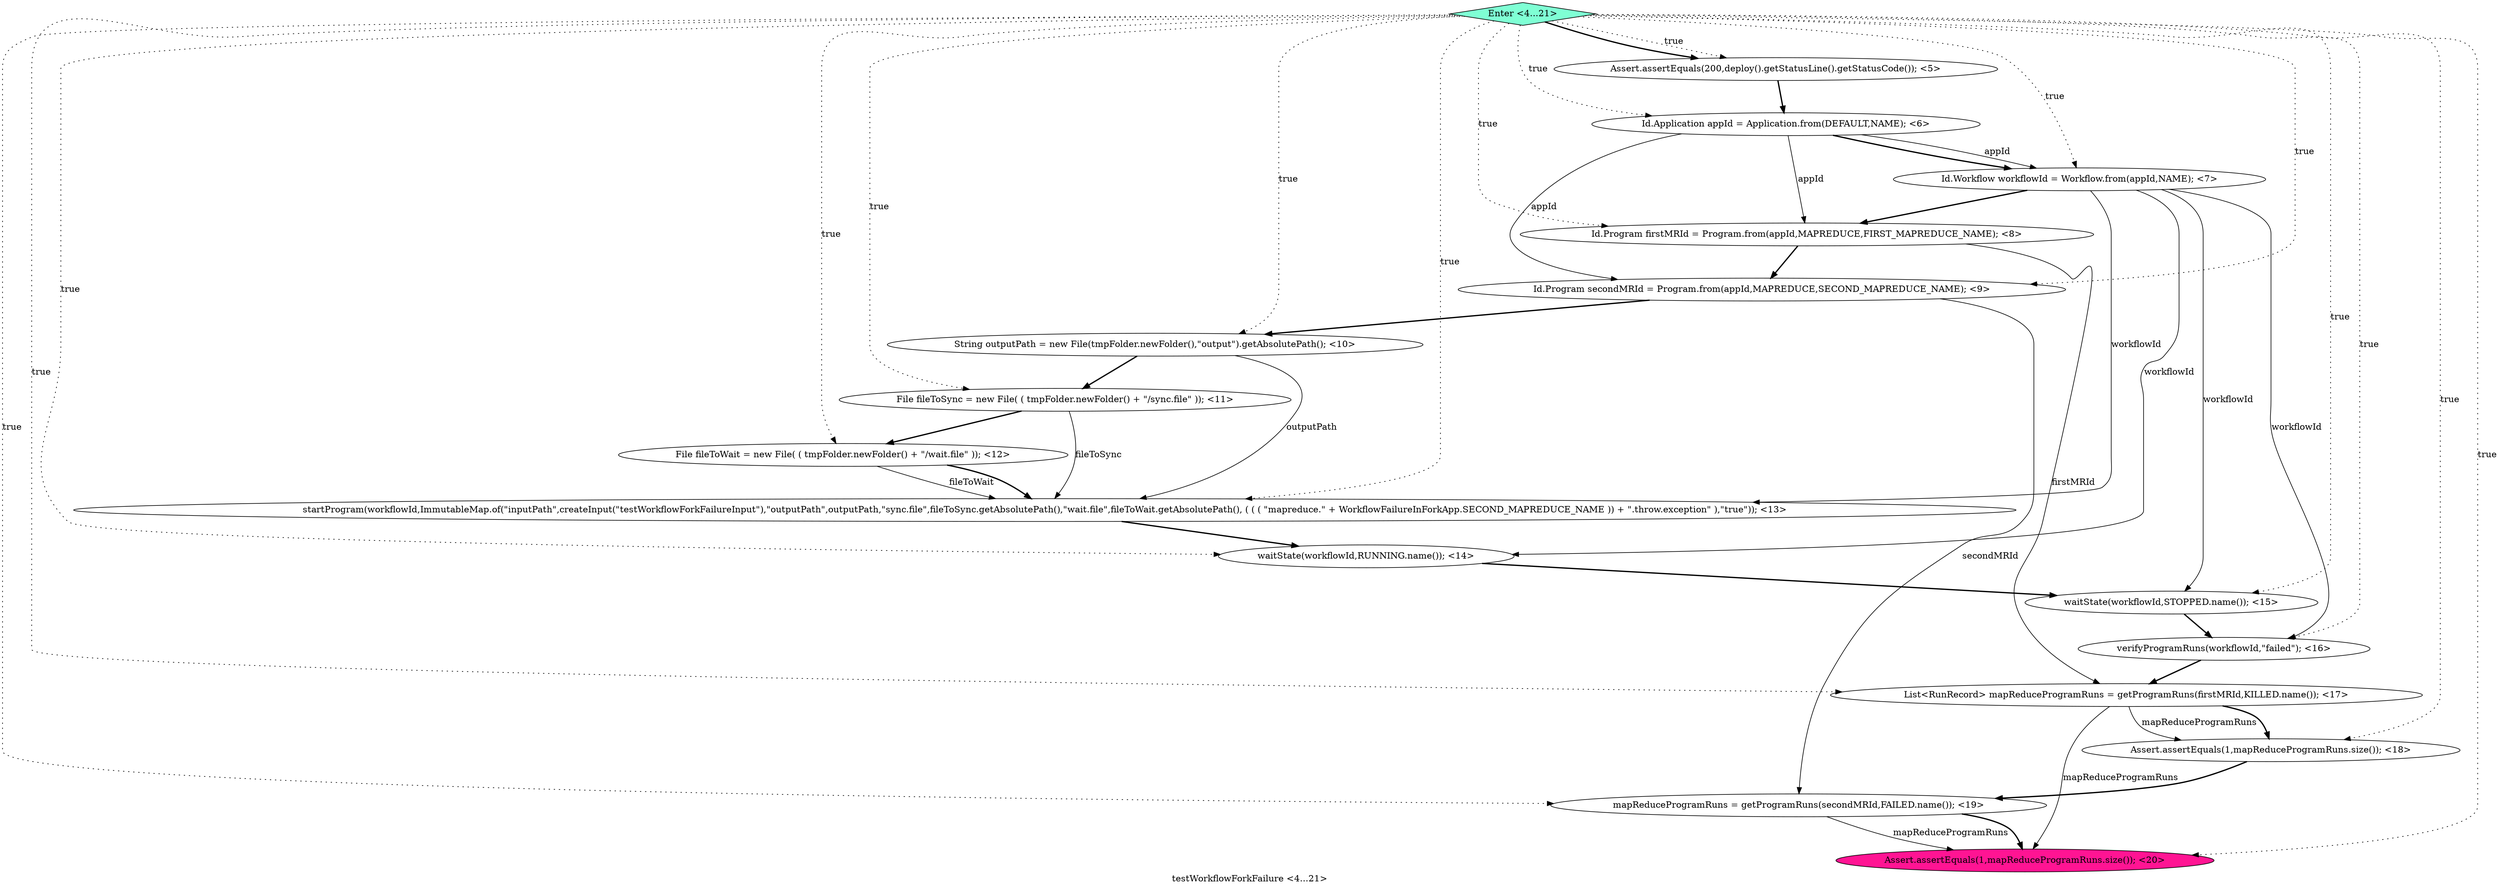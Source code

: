 digraph PDG {
label = "testWorkflowForkFailure <4...21>";
0.16 [style = filled, label = "Enter <4...21>", fillcolor = aquamarine, shape = diamond];
0.3 [style = filled, label = "Id.Program firstMRId = Program.from(appId,MAPREDUCE,FIRST_MAPREDUCE_NAME); <8>", fillcolor = white, shape = ellipse];
0.12 [style = filled, label = "List<RunRecord> mapReduceProgramRuns = getProgramRuns(firstMRId,KILLED.name()); <17>", fillcolor = white, shape = ellipse];
0.11 [style = filled, label = "verifyProgramRuns(workflowId,\"failed\"); <16>", fillcolor = white, shape = ellipse];
0.10 [style = filled, label = "waitState(workflowId,STOPPED.name()); <15>", fillcolor = white, shape = ellipse];
0.14 [style = filled, label = "mapReduceProgramRuns = getProgramRuns(secondMRId,FAILED.name()); <19>", fillcolor = white, shape = ellipse];
0.8 [style = filled, label = "startProgram(workflowId,ImmutableMap.of(\"inputPath\",createInput(\"testWorkflowForkFailureInput\"),\"outputPath\",outputPath,\"sync.file\",fileToSync.getAbsolutePath(),\"wait.file\",fileToWait.getAbsolutePath(), ( ( ( \"mapreduce.\" + WorkflowFailureInForkApp.SECOND_MAPREDUCE_NAME )) + \".throw.exception\" ),\"true\")); <13>", fillcolor = white, shape = ellipse];
0.2 [style = filled, label = "Id.Workflow workflowId = Workflow.from(appId,NAME); <7>", fillcolor = white, shape = ellipse];
0.5 [style = filled, label = "String outputPath = new File(tmpFolder.newFolder(),\"output\").getAbsolutePath(); <10>", fillcolor = white, shape = ellipse];
0.1 [style = filled, label = "Id.Application appId = Application.from(DEFAULT,NAME); <6>", fillcolor = white, shape = ellipse];
0.13 [style = filled, label = "Assert.assertEquals(1,mapReduceProgramRuns.size()); <18>", fillcolor = white, shape = ellipse];
0.0 [style = filled, label = "Assert.assertEquals(200,deploy().getStatusLine().getStatusCode()); <5>", fillcolor = white, shape = ellipse];
0.6 [style = filled, label = "File fileToSync = new File( ( tmpFolder.newFolder() + \"/sync.file\" )); <11>", fillcolor = white, shape = ellipse];
0.7 [style = filled, label = "File fileToWait = new File( ( tmpFolder.newFolder() + \"/wait.file\" )); <12>", fillcolor = white, shape = ellipse];
0.4 [style = filled, label = "Id.Program secondMRId = Program.from(appId,MAPREDUCE,SECOND_MAPREDUCE_NAME); <9>", fillcolor = white, shape = ellipse];
0.9 [style = filled, label = "waitState(workflowId,RUNNING.name()); <14>", fillcolor = white, shape = ellipse];
0.15 [style = filled, label = "Assert.assertEquals(1,mapReduceProgramRuns.size()); <20>", fillcolor = deeppink, shape = ellipse];
0.0 -> 0.1 [style = bold, label=""];
0.1 -> 0.2 [style = solid, label="appId"];
0.1 -> 0.2 [style = bold, label=""];
0.1 -> 0.3 [style = solid, label="appId"];
0.1 -> 0.4 [style = solid, label="appId"];
0.2 -> 0.3 [style = bold, label=""];
0.2 -> 0.8 [style = solid, label="workflowId"];
0.2 -> 0.9 [style = solid, label="workflowId"];
0.2 -> 0.10 [style = solid, label="workflowId"];
0.2 -> 0.11 [style = solid, label="workflowId"];
0.3 -> 0.4 [style = bold, label=""];
0.3 -> 0.12 [style = solid, label="firstMRId"];
0.4 -> 0.5 [style = bold, label=""];
0.4 -> 0.14 [style = solid, label="secondMRId"];
0.5 -> 0.6 [style = bold, label=""];
0.5 -> 0.8 [style = solid, label="outputPath"];
0.6 -> 0.7 [style = bold, label=""];
0.6 -> 0.8 [style = solid, label="fileToSync"];
0.7 -> 0.8 [style = solid, label="fileToWait"];
0.7 -> 0.8 [style = bold, label=""];
0.8 -> 0.9 [style = bold, label=""];
0.9 -> 0.10 [style = bold, label=""];
0.10 -> 0.11 [style = bold, label=""];
0.11 -> 0.12 [style = bold, label=""];
0.12 -> 0.13 [style = solid, label="mapReduceProgramRuns"];
0.12 -> 0.13 [style = bold, label=""];
0.12 -> 0.15 [style = solid, label="mapReduceProgramRuns"];
0.13 -> 0.14 [style = bold, label=""];
0.14 -> 0.15 [style = solid, label="mapReduceProgramRuns"];
0.14 -> 0.15 [style = bold, label=""];
0.16 -> 0.0 [style = dotted, label="true"];
0.16 -> 0.0 [style = bold, label=""];
0.16 -> 0.1 [style = dotted, label="true"];
0.16 -> 0.2 [style = dotted, label="true"];
0.16 -> 0.3 [style = dotted, label="true"];
0.16 -> 0.4 [style = dotted, label="true"];
0.16 -> 0.5 [style = dotted, label="true"];
0.16 -> 0.6 [style = dotted, label="true"];
0.16 -> 0.7 [style = dotted, label="true"];
0.16 -> 0.8 [style = dotted, label="true"];
0.16 -> 0.9 [style = dotted, label="true"];
0.16 -> 0.10 [style = dotted, label="true"];
0.16 -> 0.11 [style = dotted, label="true"];
0.16 -> 0.12 [style = dotted, label="true"];
0.16 -> 0.13 [style = dotted, label="true"];
0.16 -> 0.14 [style = dotted, label="true"];
0.16 -> 0.15 [style = dotted, label="true"];
}
